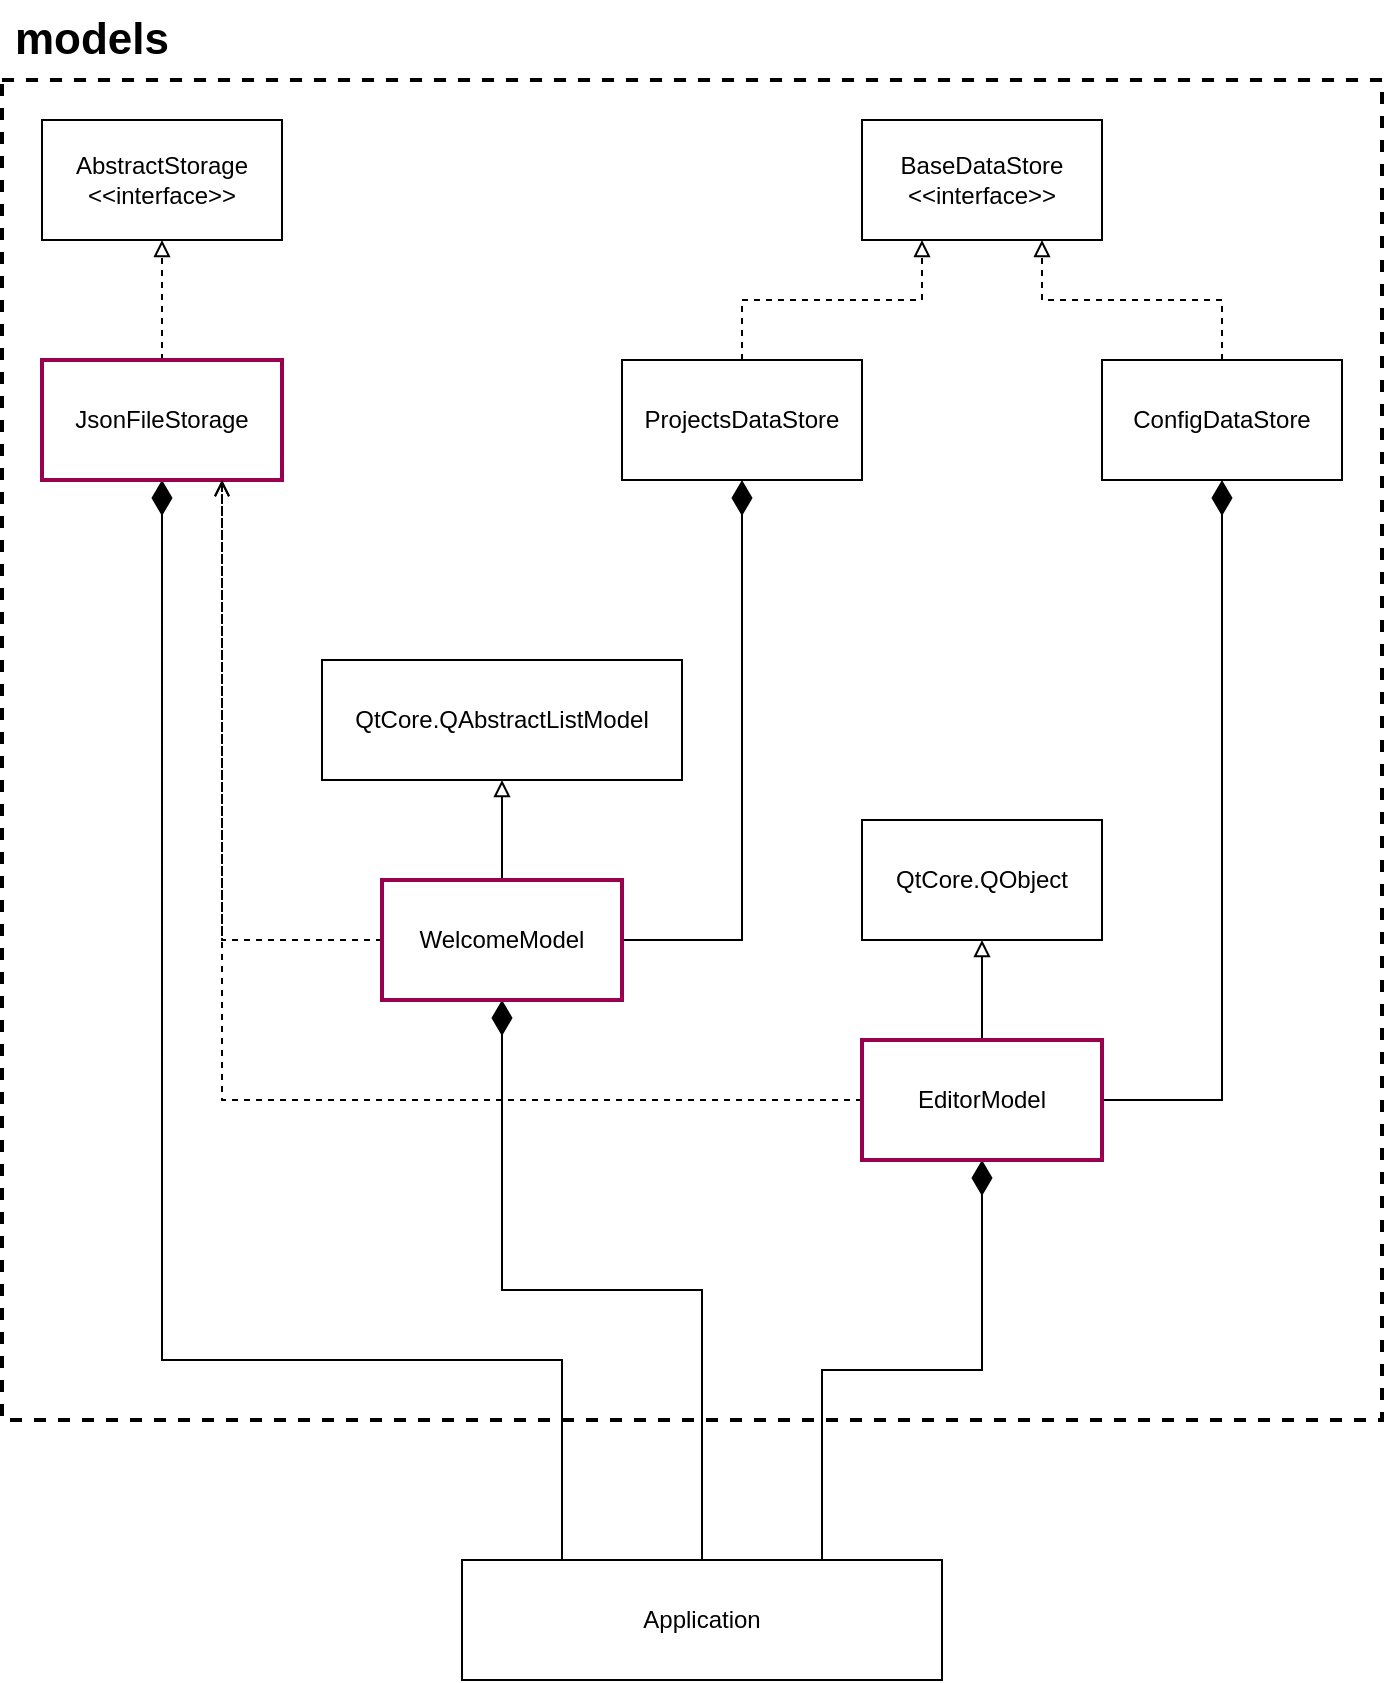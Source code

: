 <mxfile version="24.7.17">
  <diagram name="Page-1" id="nlvufix3sTmer0yK8vKF">
    <mxGraphModel dx="1434" dy="875" grid="1" gridSize="10" guides="1" tooltips="1" connect="1" arrows="1" fold="1" page="1" pageScale="1" pageWidth="850" pageHeight="1100" math="0" shadow="0">
      <root>
        <mxCell id="0" />
        <mxCell id="1" parent="0" />
        <mxCell id="lnXFwdkXj_KkqDuZrdrf-29" value="" style="rounded=0;whiteSpace=wrap;html=1;fillColor=none;dashed=1;strokeWidth=2;glass=0;" parent="1" vertex="1">
          <mxGeometry x="10" y="80" width="690" height="670" as="geometry" />
        </mxCell>
        <mxCell id="lnXFwdkXj_KkqDuZrdrf-25" style="edgeStyle=orthogonalEdgeStyle;rounded=0;orthogonalLoop=1;jettySize=auto;html=1;exitX=0.75;exitY=0;exitDx=0;exitDy=0;entryX=0.5;entryY=1;entryDx=0;entryDy=0;endArrow=diamondThin;endFill=1;endSize=15;" parent="1" source="lnXFwdkXj_KkqDuZrdrf-1" target="lnXFwdkXj_KkqDuZrdrf-17" edge="1">
          <mxGeometry relative="1" as="geometry" />
        </mxCell>
        <mxCell id="lnXFwdkXj_KkqDuZrdrf-26" style="edgeStyle=orthogonalEdgeStyle;rounded=0;orthogonalLoop=1;jettySize=auto;html=1;entryX=0.5;entryY=1;entryDx=0;entryDy=0;endArrow=diamondThin;endFill=1;endSize=15;" parent="1" source="lnXFwdkXj_KkqDuZrdrf-1" target="lnXFwdkXj_KkqDuZrdrf-10" edge="1">
          <mxGeometry relative="1" as="geometry" />
        </mxCell>
        <mxCell id="lnXFwdkXj_KkqDuZrdrf-28" style="edgeStyle=orthogonalEdgeStyle;rounded=0;orthogonalLoop=1;jettySize=auto;html=1;exitX=0.25;exitY=0;exitDx=0;exitDy=0;entryX=0.5;entryY=1;entryDx=0;entryDy=0;endArrow=diamondThin;endFill=1;endSize=15;" parent="1" source="lnXFwdkXj_KkqDuZrdrf-1" target="lnXFwdkXj_KkqDuZrdrf-6" edge="1">
          <mxGeometry relative="1" as="geometry">
            <Array as="points">
              <mxPoint x="290" y="720" />
              <mxPoint x="90" y="720" />
            </Array>
          </mxGeometry>
        </mxCell>
        <mxCell id="lnXFwdkXj_KkqDuZrdrf-1" value="Application" style="rounded=0;whiteSpace=wrap;html=1;" parent="1" vertex="1">
          <mxGeometry x="240" y="820" width="240" height="60" as="geometry" />
        </mxCell>
        <mxCell id="lnXFwdkXj_KkqDuZrdrf-2" value="BaseDataStore&lt;div&gt;&amp;lt;&amp;lt;interface&amp;gt;&amp;gt;&lt;/div&gt;" style="rounded=0;whiteSpace=wrap;html=1;" parent="1" vertex="1">
          <mxGeometry x="440" y="100" width="120" height="60" as="geometry" />
        </mxCell>
        <mxCell id="lnXFwdkXj_KkqDuZrdrf-8" style="edgeStyle=orthogonalEdgeStyle;rounded=0;orthogonalLoop=1;jettySize=auto;html=1;entryX=0.25;entryY=1;entryDx=0;entryDy=0;dashed=1;endArrow=block;endFill=0;" parent="1" source="lnXFwdkXj_KkqDuZrdrf-3" target="lnXFwdkXj_KkqDuZrdrf-2" edge="1">
          <mxGeometry relative="1" as="geometry" />
        </mxCell>
        <mxCell id="lnXFwdkXj_KkqDuZrdrf-3" value="ProjectsDataStore" style="rounded=0;whiteSpace=wrap;html=1;" parent="1" vertex="1">
          <mxGeometry x="320" y="220" width="120" height="60" as="geometry" />
        </mxCell>
        <mxCell id="lnXFwdkXj_KkqDuZrdrf-9" style="edgeStyle=orthogonalEdgeStyle;rounded=0;orthogonalLoop=1;jettySize=auto;html=1;entryX=0.75;entryY=1;entryDx=0;entryDy=0;dashed=1;endArrow=block;endFill=0;" parent="1" source="lnXFwdkXj_KkqDuZrdrf-4" target="lnXFwdkXj_KkqDuZrdrf-2" edge="1">
          <mxGeometry relative="1" as="geometry" />
        </mxCell>
        <mxCell id="lnXFwdkXj_KkqDuZrdrf-4" value="ConfigDataStore" style="rounded=0;whiteSpace=wrap;html=1;" parent="1" vertex="1">
          <mxGeometry x="560" y="220" width="120" height="60" as="geometry" />
        </mxCell>
        <mxCell id="lnXFwdkXj_KkqDuZrdrf-5" value="AbstractStorage&lt;div&gt;&amp;lt;&amp;lt;interface&amp;gt;&amp;gt;&lt;/div&gt;" style="rounded=0;whiteSpace=wrap;html=1;" parent="1" vertex="1">
          <mxGeometry x="30" y="100" width="120" height="60" as="geometry" />
        </mxCell>
        <mxCell id="lnXFwdkXj_KkqDuZrdrf-7" style="edgeStyle=orthogonalEdgeStyle;rounded=0;orthogonalLoop=1;jettySize=auto;html=1;entryX=0.5;entryY=1;entryDx=0;entryDy=0;dashed=1;endArrow=block;endFill=0;" parent="1" source="lnXFwdkXj_KkqDuZrdrf-6" target="lnXFwdkXj_KkqDuZrdrf-5" edge="1">
          <mxGeometry relative="1" as="geometry" />
        </mxCell>
        <mxCell id="lnXFwdkXj_KkqDuZrdrf-6" value="JsonFileStorage" style="rounded=0;whiteSpace=wrap;html=1;strokeColor=#99004D;strokeWidth=2;" parent="1" vertex="1">
          <mxGeometry x="30" y="220" width="120" height="60" as="geometry" />
        </mxCell>
        <mxCell id="lnXFwdkXj_KkqDuZrdrf-13" style="edgeStyle=orthogonalEdgeStyle;rounded=0;orthogonalLoop=1;jettySize=auto;html=1;entryX=0.5;entryY=1;entryDx=0;entryDy=0;endArrow=diamondThin;endFill=1;endSize=15;" parent="1" source="lnXFwdkXj_KkqDuZrdrf-10" target="lnXFwdkXj_KkqDuZrdrf-3" edge="1">
          <mxGeometry relative="1" as="geometry">
            <Array as="points">
              <mxPoint x="380" y="510" />
            </Array>
          </mxGeometry>
        </mxCell>
        <mxCell id="lnXFwdkXj_KkqDuZrdrf-15" style="edgeStyle=orthogonalEdgeStyle;rounded=0;orthogonalLoop=1;jettySize=auto;html=1;entryX=0.5;entryY=1;entryDx=0;entryDy=0;endArrow=block;endFill=0;" parent="1" source="lnXFwdkXj_KkqDuZrdrf-10" target="lnXFwdkXj_KkqDuZrdrf-14" edge="1">
          <mxGeometry relative="1" as="geometry" />
        </mxCell>
        <mxCell id="lnXFwdkXj_KkqDuZrdrf-16" style="edgeStyle=orthogonalEdgeStyle;rounded=0;orthogonalLoop=1;jettySize=auto;html=1;entryX=0.75;entryY=1;entryDx=0;entryDy=0;dashed=1;endArrow=open;endFill=0;" parent="1" source="lnXFwdkXj_KkqDuZrdrf-10" target="lnXFwdkXj_KkqDuZrdrf-6" edge="1">
          <mxGeometry relative="1" as="geometry">
            <Array as="points">
              <mxPoint x="120" y="510" />
            </Array>
          </mxGeometry>
        </mxCell>
        <mxCell id="lnXFwdkXj_KkqDuZrdrf-10" value="WelcomeModel" style="rounded=0;whiteSpace=wrap;html=1;strokeColor=#99004D;strokeWidth=2;" parent="1" vertex="1">
          <mxGeometry x="200" y="480" width="120" height="60" as="geometry" />
        </mxCell>
        <mxCell id="lnXFwdkXj_KkqDuZrdrf-14" value="QtCore.QAbstractListModel" style="rounded=0;whiteSpace=wrap;html=1;" parent="1" vertex="1">
          <mxGeometry x="170" y="370" width="180" height="60" as="geometry" />
        </mxCell>
        <mxCell id="lnXFwdkXj_KkqDuZrdrf-18" style="edgeStyle=orthogonalEdgeStyle;rounded=0;orthogonalLoop=1;jettySize=auto;html=1;entryX=0.5;entryY=1;entryDx=0;entryDy=0;endArrow=diamondThin;endFill=1;endSize=15;" parent="1" source="lnXFwdkXj_KkqDuZrdrf-17" target="lnXFwdkXj_KkqDuZrdrf-4" edge="1">
          <mxGeometry relative="1" as="geometry">
            <Array as="points">
              <mxPoint x="620" y="590" />
            </Array>
          </mxGeometry>
        </mxCell>
        <mxCell id="lnXFwdkXj_KkqDuZrdrf-20" style="edgeStyle=orthogonalEdgeStyle;rounded=0;orthogonalLoop=1;jettySize=auto;html=1;entryX=0.5;entryY=1;entryDx=0;entryDy=0;endArrow=block;endFill=0;" parent="1" source="lnXFwdkXj_KkqDuZrdrf-17" target="lnXFwdkXj_KkqDuZrdrf-19" edge="1">
          <mxGeometry relative="1" as="geometry" />
        </mxCell>
        <mxCell id="lnXFwdkXj_KkqDuZrdrf-21" style="edgeStyle=orthogonalEdgeStyle;rounded=0;orthogonalLoop=1;jettySize=auto;html=1;entryX=0.75;entryY=1;entryDx=0;entryDy=0;startArrow=none;startFill=0;dashed=1;endArrow=open;endFill=0;" parent="1" source="lnXFwdkXj_KkqDuZrdrf-17" target="lnXFwdkXj_KkqDuZrdrf-6" edge="1">
          <mxGeometry relative="1" as="geometry" />
        </mxCell>
        <mxCell id="lnXFwdkXj_KkqDuZrdrf-17" value="EditorModel" style="rounded=0;whiteSpace=wrap;html=1;strokeColor=#99004D;strokeWidth=2;" parent="1" vertex="1">
          <mxGeometry x="440" y="560" width="120" height="60" as="geometry" />
        </mxCell>
        <mxCell id="lnXFwdkXj_KkqDuZrdrf-19" value="QtCore.QObject" style="rounded=0;whiteSpace=wrap;html=1;" parent="1" vertex="1">
          <mxGeometry x="440" y="450" width="120" height="60" as="geometry" />
        </mxCell>
        <mxCell id="lnXFwdkXj_KkqDuZrdrf-30" value="models" style="text;html=1;align=center;verticalAlign=middle;whiteSpace=wrap;rounded=0;fontStyle=1;fontSize=22;" parent="1" vertex="1">
          <mxGeometry x="10" y="40" width="90" height="40" as="geometry" />
        </mxCell>
      </root>
    </mxGraphModel>
  </diagram>
</mxfile>
